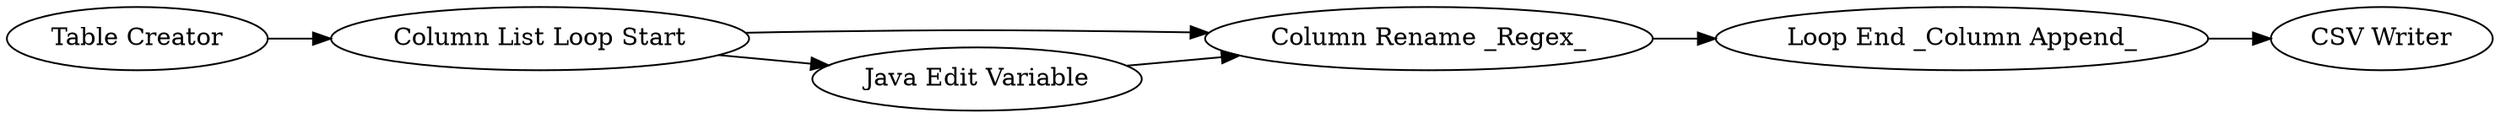 digraph {
	20 [label="Table Creator"]
	55 [label="Loop End _Column Append_"]
	63 [label="Column Rename _Regex_"]
	66 [label="Column List Loop Start"]
	75 [label="Java Edit Variable"]
	77 [label="CSV Writer"]
	20 -> 66
	55 -> 77
	63 -> 55
	66 -> 75
	66 -> 63
	75 -> 63
	rankdir=LR
}
